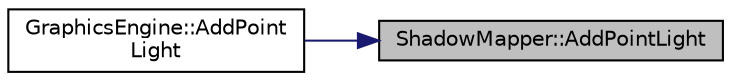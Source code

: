 digraph "ShadowMapper::AddPointLight"
{
 // LATEX_PDF_SIZE
  edge [fontname="Helvetica",fontsize="10",labelfontname="Helvetica",labelfontsize="10"];
  node [fontname="Helvetica",fontsize="10",shape=record];
  rankdir="RL";
  Node3 [label="ShadowMapper::AddPointLight",height=0.2,width=0.4,color="black", fillcolor="grey75", style="filled", fontcolor="black",tooltip=" "];
  Node3 -> Node4 [dir="back",color="midnightblue",fontsize="10",style="solid",fontname="Helvetica"];
  Node4 [label="GraphicsEngine::AddPoint\lLight",height=0.2,width=0.4,color="black", fillcolor="white", style="filled",URL="$class_graphics_engine.html#ac691c275727e8bd932d0145eebf0c773",tooltip="creates a point light"];
}
